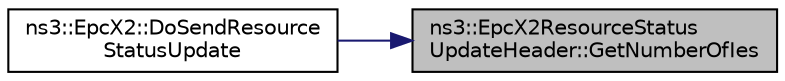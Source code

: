 digraph "ns3::EpcX2ResourceStatusUpdateHeader::GetNumberOfIes"
{
 // LATEX_PDF_SIZE
  edge [fontname="Helvetica",fontsize="10",labelfontname="Helvetica",labelfontsize="10"];
  node [fontname="Helvetica",fontsize="10",shape=record];
  rankdir="RL";
  Node1 [label="ns3::EpcX2ResourceStatus\lUpdateHeader::GetNumberOfIes",height=0.2,width=0.4,color="black", fillcolor="grey75", style="filled", fontcolor="black",tooltip="Get number of IEs function."];
  Node1 -> Node2 [dir="back",color="midnightblue",fontsize="10",style="solid",fontname="Helvetica"];
  Node2 [label="ns3::EpcX2::DoSendResource\lStatusUpdate",height=0.2,width=0.4,color="black", fillcolor="white", style="filled",URL="$classns3_1_1_epc_x2.html#a556c1c456108f8e1dff65289073d9b55",tooltip="Send resource status update function."];
}
